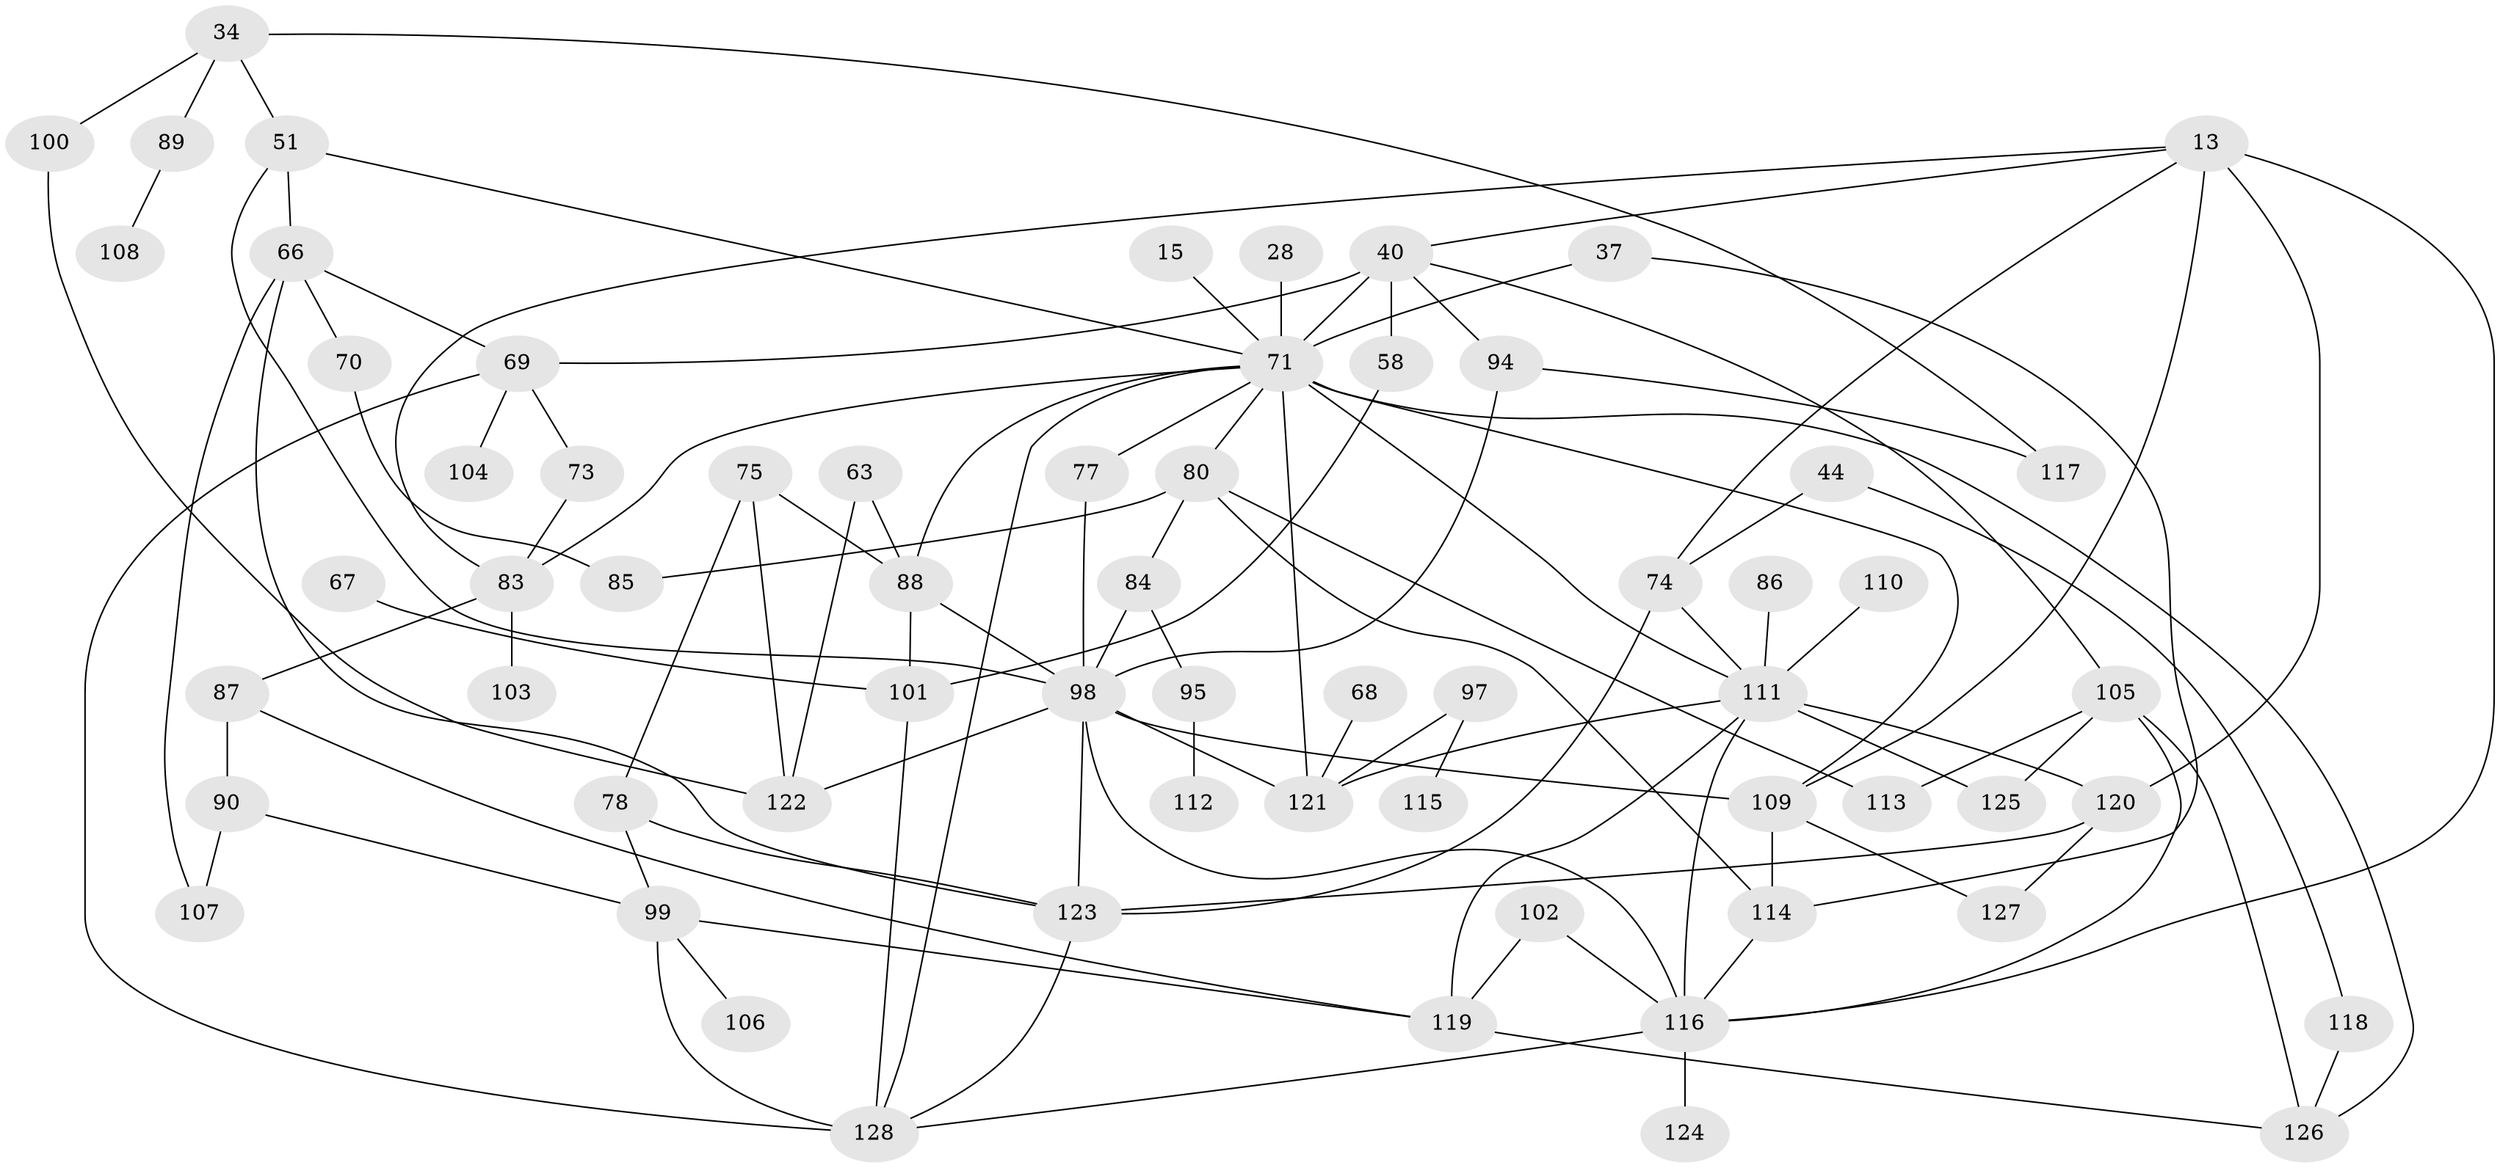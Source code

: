 // original degree distribution, {7: 0.03125, 5: 0.1015625, 4: 0.1796875, 3: 0.203125, 2: 0.3359375, 8: 0.0078125, 1: 0.1328125, 6: 0.0078125}
// Generated by graph-tools (version 1.1) at 2025/45/03/04/25 21:45:16]
// undirected, 64 vertices, 108 edges
graph export_dot {
graph [start="1"]
  node [color=gray90,style=filled];
  13;
  15;
  28;
  34;
  37;
  40 [super="+38"];
  44;
  51 [super="+18"];
  58;
  63;
  66 [super="+27"];
  67;
  68;
  69;
  70;
  71 [super="+1+3+5+56"];
  73;
  74 [super="+39"];
  75;
  77;
  78;
  80 [super="+35"];
  83 [super="+9+72"];
  84;
  85;
  86;
  87;
  88 [super="+60+10+79"];
  89;
  90;
  94;
  95;
  97 [super="+54"];
  98 [super="+21+93+45+47+36"];
  99;
  100;
  101 [super="+26"];
  102;
  103;
  104;
  105 [super="+61"];
  106;
  107;
  108;
  109 [super="+11"];
  110;
  111 [super="+62"];
  112;
  113;
  114 [super="+91"];
  115;
  116 [super="+82"];
  117;
  118;
  119 [super="+81"];
  120 [super="+42+92"];
  121 [super="+30+96+50"];
  122;
  123 [super="+49"];
  124;
  125;
  126;
  127;
  128 [super="+76"];
  13 -- 40;
  13 -- 74 [weight=2];
  13 -- 116;
  13 -- 109 [weight=2];
  13 -- 120;
  13 -- 83;
  15 -- 71;
  28 -- 71;
  34 -- 89;
  34 -- 100;
  34 -- 117;
  34 -- 51;
  37 -- 71;
  37 -- 114;
  40 -- 71 [weight=4];
  40 -- 94;
  40 -- 58;
  40 -- 69;
  40 -- 105;
  44 -- 118;
  44 -- 74;
  51 -- 71;
  51 -- 98;
  51 -- 66;
  58 -- 101;
  63 -- 122;
  63 -- 88;
  66 -- 70;
  66 -- 107;
  66 -- 69;
  66 -- 123;
  67 -- 101;
  68 -- 121;
  69 -- 104;
  69 -- 73;
  69 -- 128;
  70 -- 85;
  71 -- 77 [weight=2];
  71 -- 121 [weight=5];
  71 -- 109;
  71 -- 126;
  71 -- 111 [weight=2];
  71 -- 83;
  71 -- 128;
  71 -- 88 [weight=2];
  71 -- 80;
  73 -- 83;
  74 -- 123;
  74 -- 111;
  75 -- 78;
  75 -- 122;
  75 -- 88;
  77 -- 98;
  78 -- 99;
  78 -- 123;
  80 -- 113;
  80 -- 84;
  80 -- 85;
  80 -- 114;
  83 -- 87;
  83 -- 103;
  84 -- 95;
  84 -- 98;
  86 -- 111;
  87 -- 90;
  87 -- 119;
  88 -- 98;
  88 -- 101;
  89 -- 108;
  90 -- 107;
  90 -- 99;
  94 -- 117;
  94 -- 98;
  95 -- 112;
  97 -- 115;
  97 -- 121;
  98 -- 123;
  98 -- 121 [weight=2];
  98 -- 116;
  98 -- 122;
  98 -- 109;
  99 -- 106;
  99 -- 128;
  99 -- 119;
  100 -- 122;
  101 -- 128 [weight=2];
  102 -- 116;
  102 -- 119;
  105 -- 125;
  105 -- 113;
  105 -- 116;
  105 -- 126;
  109 -- 114 [weight=2];
  109 -- 127;
  110 -- 111;
  111 -- 119 [weight=2];
  111 -- 125;
  111 -- 116 [weight=2];
  111 -- 121;
  111 -- 120;
  114 -- 116;
  116 -- 124;
  116 -- 128;
  118 -- 126;
  119 -- 126;
  120 -- 123 [weight=2];
  120 -- 127;
  123 -- 128;
}
